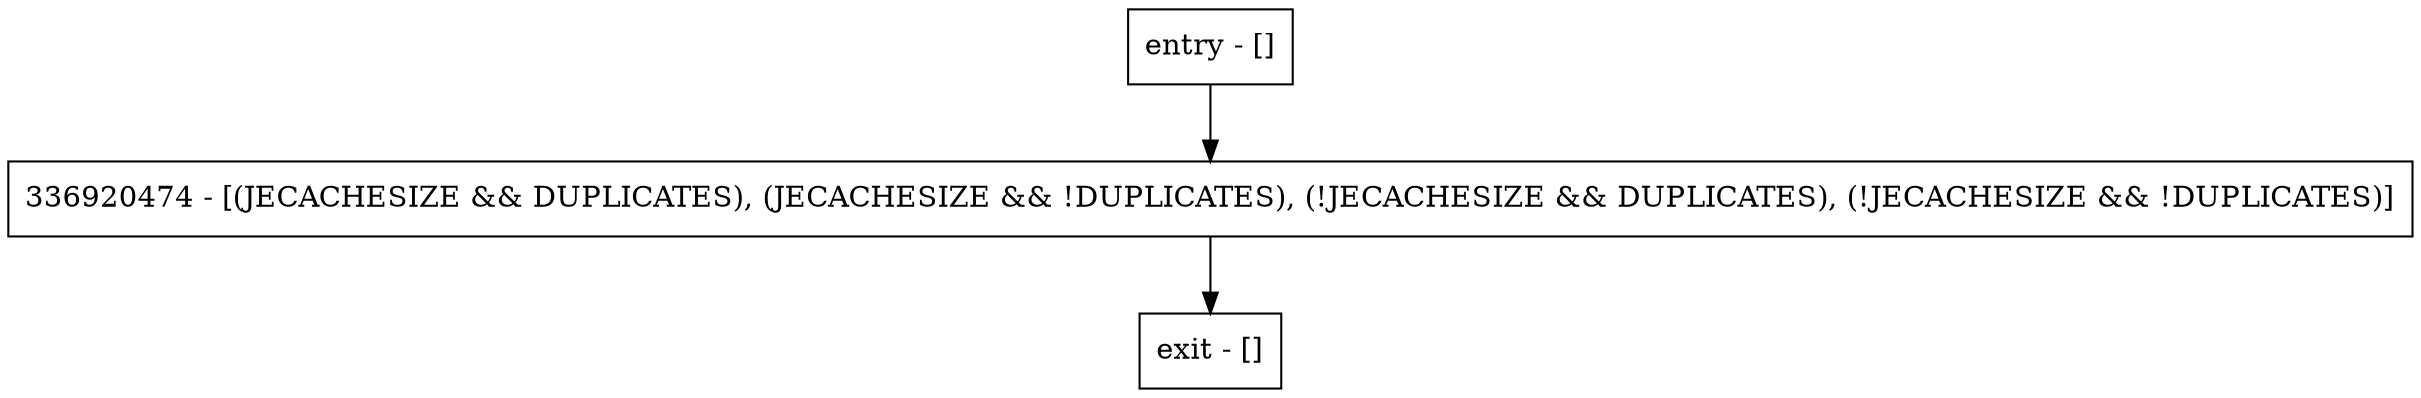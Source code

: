 digraph newVerifyException {
node [shape=record];
entry [label="entry - []"];
exit [label="exit - []"];
336920474 [label="336920474 - [(JECACHESIZE && DUPLICATES), (JECACHESIZE && !DUPLICATES), (!JECACHESIZE && DUPLICATES), (!JECACHESIZE && !DUPLICATES)]"];
entry;
exit;
entry -> 336920474;
336920474 -> exit;
}
